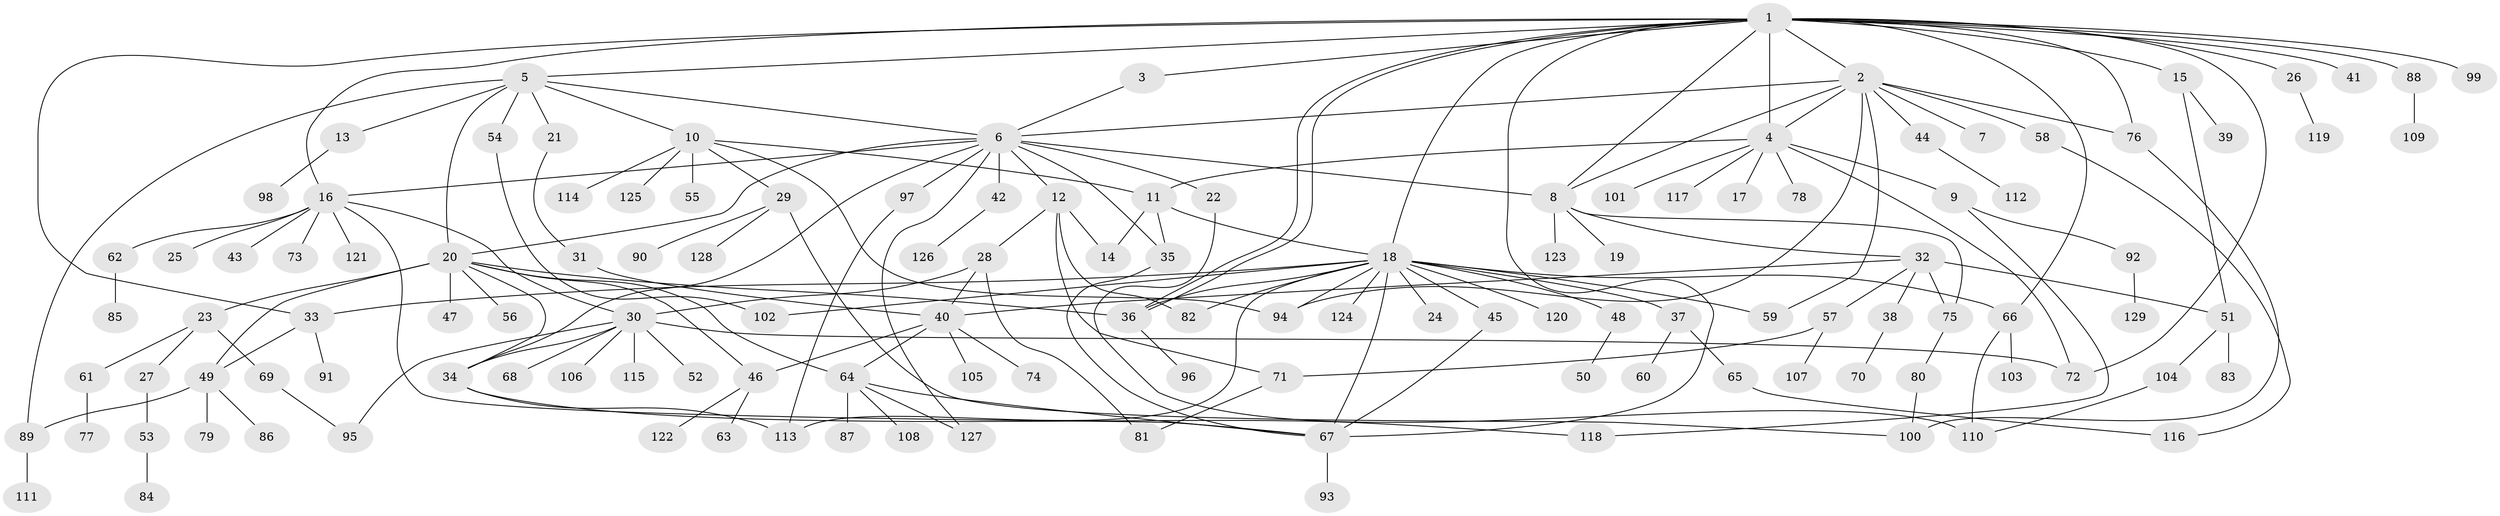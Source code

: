 // Generated by graph-tools (version 1.1) at 2025/11/02/27/25 16:11:14]
// undirected, 129 vertices, 180 edges
graph export_dot {
graph [start="1"]
  node [color=gray90,style=filled];
  1;
  2;
  3;
  4;
  5;
  6;
  7;
  8;
  9;
  10;
  11;
  12;
  13;
  14;
  15;
  16;
  17;
  18;
  19;
  20;
  21;
  22;
  23;
  24;
  25;
  26;
  27;
  28;
  29;
  30;
  31;
  32;
  33;
  34;
  35;
  36;
  37;
  38;
  39;
  40;
  41;
  42;
  43;
  44;
  45;
  46;
  47;
  48;
  49;
  50;
  51;
  52;
  53;
  54;
  55;
  56;
  57;
  58;
  59;
  60;
  61;
  62;
  63;
  64;
  65;
  66;
  67;
  68;
  69;
  70;
  71;
  72;
  73;
  74;
  75;
  76;
  77;
  78;
  79;
  80;
  81;
  82;
  83;
  84;
  85;
  86;
  87;
  88;
  89;
  90;
  91;
  92;
  93;
  94;
  95;
  96;
  97;
  98;
  99;
  100;
  101;
  102;
  103;
  104;
  105;
  106;
  107;
  108;
  109;
  110;
  111;
  112;
  113;
  114;
  115;
  116;
  117;
  118;
  119;
  120;
  121;
  122;
  123;
  124;
  125;
  126;
  127;
  128;
  129;
  1 -- 2;
  1 -- 3;
  1 -- 4;
  1 -- 5;
  1 -- 8;
  1 -- 15;
  1 -- 16;
  1 -- 18;
  1 -- 26;
  1 -- 33;
  1 -- 36;
  1 -- 36;
  1 -- 41;
  1 -- 66;
  1 -- 67;
  1 -- 72;
  1 -- 76;
  1 -- 88;
  1 -- 99;
  2 -- 4;
  2 -- 6;
  2 -- 7;
  2 -- 8;
  2 -- 44;
  2 -- 58;
  2 -- 59;
  2 -- 76;
  2 -- 94;
  3 -- 6;
  4 -- 9;
  4 -- 11;
  4 -- 17;
  4 -- 72;
  4 -- 78;
  4 -- 101;
  4 -- 117;
  5 -- 6;
  5 -- 10;
  5 -- 13;
  5 -- 20;
  5 -- 21;
  5 -- 54;
  5 -- 89;
  6 -- 8;
  6 -- 12;
  6 -- 16;
  6 -- 20;
  6 -- 22;
  6 -- 34;
  6 -- 35;
  6 -- 42;
  6 -- 97;
  6 -- 127;
  8 -- 19;
  8 -- 32;
  8 -- 75;
  8 -- 123;
  9 -- 92;
  9 -- 118;
  10 -- 11;
  10 -- 29;
  10 -- 55;
  10 -- 94;
  10 -- 114;
  10 -- 125;
  11 -- 14;
  11 -- 18;
  11 -- 35;
  12 -- 14;
  12 -- 28;
  12 -- 71;
  12 -- 82;
  13 -- 98;
  15 -- 39;
  15 -- 51;
  16 -- 25;
  16 -- 30;
  16 -- 43;
  16 -- 62;
  16 -- 67;
  16 -- 73;
  16 -- 121;
  18 -- 24;
  18 -- 33;
  18 -- 36;
  18 -- 37;
  18 -- 45;
  18 -- 48;
  18 -- 59;
  18 -- 66;
  18 -- 67;
  18 -- 82;
  18 -- 94;
  18 -- 102;
  18 -- 113;
  18 -- 120;
  18 -- 124;
  20 -- 23;
  20 -- 34;
  20 -- 36;
  20 -- 46;
  20 -- 47;
  20 -- 49;
  20 -- 56;
  20 -- 64;
  21 -- 31;
  22 -- 110;
  23 -- 27;
  23 -- 61;
  23 -- 69;
  26 -- 119;
  27 -- 53;
  28 -- 30;
  28 -- 40;
  28 -- 81;
  29 -- 90;
  29 -- 100;
  29 -- 128;
  30 -- 34;
  30 -- 52;
  30 -- 68;
  30 -- 72;
  30 -- 95;
  30 -- 106;
  30 -- 115;
  31 -- 40;
  32 -- 38;
  32 -- 40;
  32 -- 51;
  32 -- 57;
  32 -- 75;
  33 -- 49;
  33 -- 91;
  34 -- 113;
  34 -- 118;
  35 -- 67;
  36 -- 96;
  37 -- 60;
  37 -- 65;
  38 -- 70;
  40 -- 46;
  40 -- 64;
  40 -- 74;
  40 -- 105;
  42 -- 126;
  44 -- 112;
  45 -- 67;
  46 -- 63;
  46 -- 122;
  48 -- 50;
  49 -- 79;
  49 -- 86;
  49 -- 89;
  51 -- 83;
  51 -- 104;
  53 -- 84;
  54 -- 102;
  57 -- 71;
  57 -- 107;
  58 -- 116;
  61 -- 77;
  62 -- 85;
  64 -- 67;
  64 -- 87;
  64 -- 108;
  64 -- 127;
  65 -- 116;
  66 -- 103;
  66 -- 110;
  67 -- 93;
  69 -- 95;
  71 -- 81;
  75 -- 80;
  76 -- 100;
  80 -- 100;
  88 -- 109;
  89 -- 111;
  92 -- 129;
  97 -- 113;
  104 -- 110;
}
